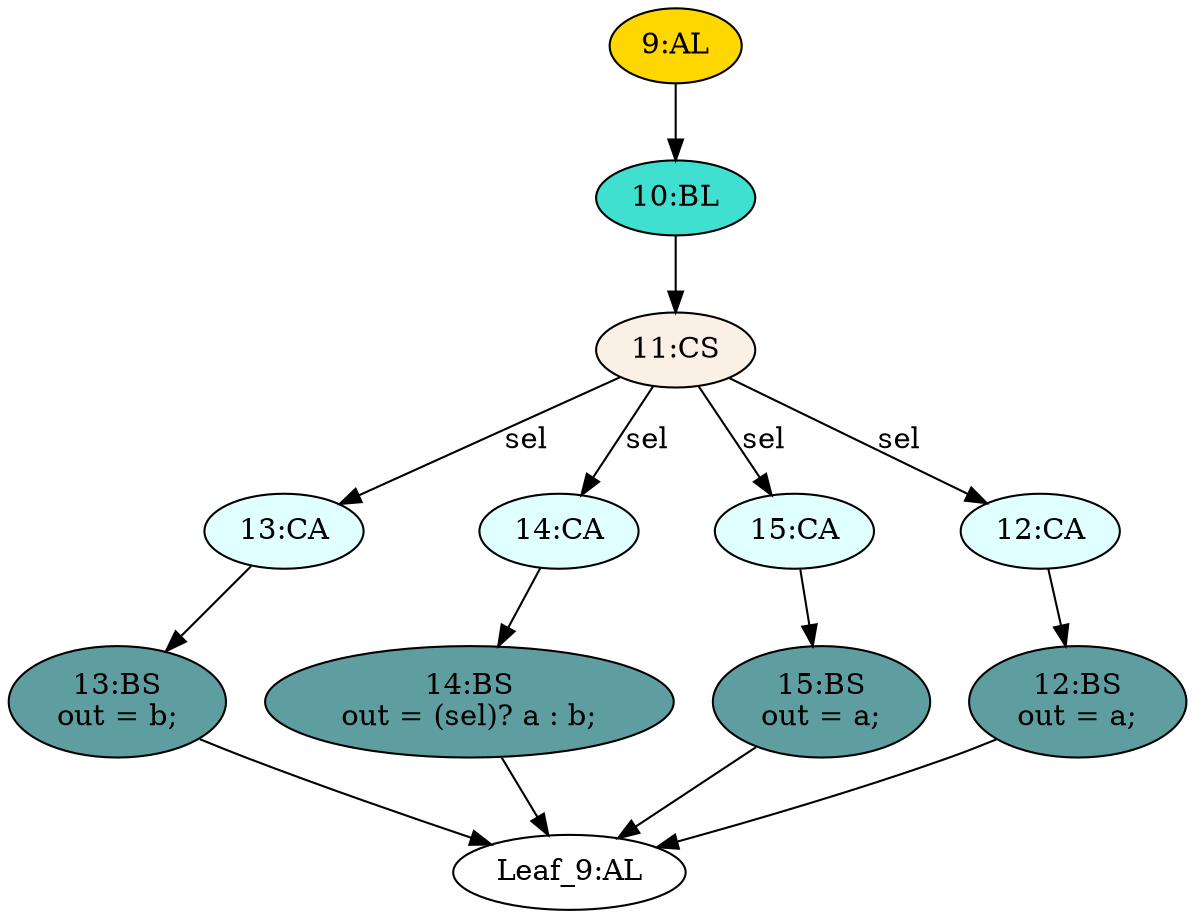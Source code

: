 strict digraph "" {
	node [label="\N"];
	"13:CA"	[ast="<pyverilog.vparser.ast.Case object at 0x7f06e53afad0>",
		fillcolor=lightcyan,
		label="13:CA",
		statements="[]",
		style=filled,
		typ=Case];
	"13:BS"	[ast="<pyverilog.vparser.ast.BlockingSubstitution object at 0x7f06e53afc10>",
		fillcolor=cadetblue,
		label="13:BS
out = b;",
		statements="[<pyverilog.vparser.ast.BlockingSubstitution object at 0x7f06e53afc10>]",
		style=filled,
		typ=BlockingSubstitution];
	"13:CA" -> "13:BS"	[cond="[]",
		lineno=None];
	"Leaf_9:AL"	[def_var="['out']",
		label="Leaf_9:AL"];
	"12:BS"	[ast="<pyverilog.vparser.ast.BlockingSubstitution object at 0x7f06e53afd90>",
		fillcolor=cadetblue,
		label="12:BS
out = a;",
		statements="[<pyverilog.vparser.ast.BlockingSubstitution object at 0x7f06e53afd90>]",
		style=filled,
		typ=BlockingSubstitution];
	"12:BS" -> "Leaf_9:AL"	[cond="[]",
		lineno=None];
	"14:CA"	[ast="<pyverilog.vparser.ast.Case object at 0x7f06e53aff50>",
		fillcolor=lightcyan,
		label="14:CA",
		statements="[]",
		style=filled,
		typ=Case];
	"14:BS"	[ast="<pyverilog.vparser.ast.BlockingSubstitution object at 0x7f06e53affd0>",
		fillcolor=cadetblue,
		label="14:BS
out = (sel)? a : b;",
		statements="[<pyverilog.vparser.ast.BlockingSubstitution object at 0x7f06e53affd0>]",
		style=filled,
		typ=BlockingSubstitution];
	"14:CA" -> "14:BS"	[cond="[]",
		lineno=None];
	"10:BL"	[ast="<pyverilog.vparser.ast.Block object at 0x7f06e53a6390>",
		fillcolor=turquoise,
		label="10:BL",
		statements="[]",
		style=filled,
		typ=Block];
	"11:CS"	[ast="<pyverilog.vparser.ast.CaseStatement object at 0x7f06e5eea250>",
		fillcolor=linen,
		label="11:CS",
		statements="[]",
		style=filled,
		typ=CaseStatement];
	"10:BL" -> "11:CS"	[cond="[]",
		lineno=None];
	"13:BS" -> "Leaf_9:AL"	[cond="[]",
		lineno=None];
	"11:CS" -> "13:CA"	[cond="['sel']",
		label=sel,
		lineno=11];
	"11:CS" -> "14:CA"	[cond="['sel']",
		label=sel,
		lineno=11];
	"15:CA"	[ast="<pyverilog.vparser.ast.Case object at 0x7f06e53a6290>",
		fillcolor=lightcyan,
		label="15:CA",
		statements="[]",
		style=filled,
		typ=Case];
	"11:CS" -> "15:CA"	[cond="['sel']",
		label=sel,
		lineno=11];
	"12:CA"	[ast="<pyverilog.vparser.ast.Case object at 0x7f06e53a61d0>",
		fillcolor=lightcyan,
		label="12:CA",
		statements="[]",
		style=filled,
		typ=Case];
	"11:CS" -> "12:CA"	[cond="['sel']",
		label=sel,
		lineno=11];
	"15:BS"	[ast="<pyverilog.vparser.ast.BlockingSubstitution object at 0x7f06e3bfeb10>",
		fillcolor=cadetblue,
		label="15:BS
out = a;",
		statements="[<pyverilog.vparser.ast.BlockingSubstitution object at 0x7f06e3bfeb10>]",
		style=filled,
		typ=BlockingSubstitution];
	"15:CA" -> "15:BS"	[cond="[]",
		lineno=None];
	"15:BS" -> "Leaf_9:AL"	[cond="[]",
		lineno=None];
	"14:BS" -> "Leaf_9:AL"	[cond="[]",
		lineno=None];
	"12:CA" -> "12:BS"	[cond="[]",
		lineno=None];
	"9:AL"	[ast="<pyverilog.vparser.ast.Always object at 0x7f06e53a6410>",
		clk_sens=False,
		fillcolor=gold,
		label="9:AL",
		sens="['a', 'b', 'sel']",
		statements="[]",
		style=filled,
		typ=Always,
		use_var="['a', 'sel', 'b']"];
	"9:AL" -> "10:BL"	[cond="[]",
		lineno=None];
}
